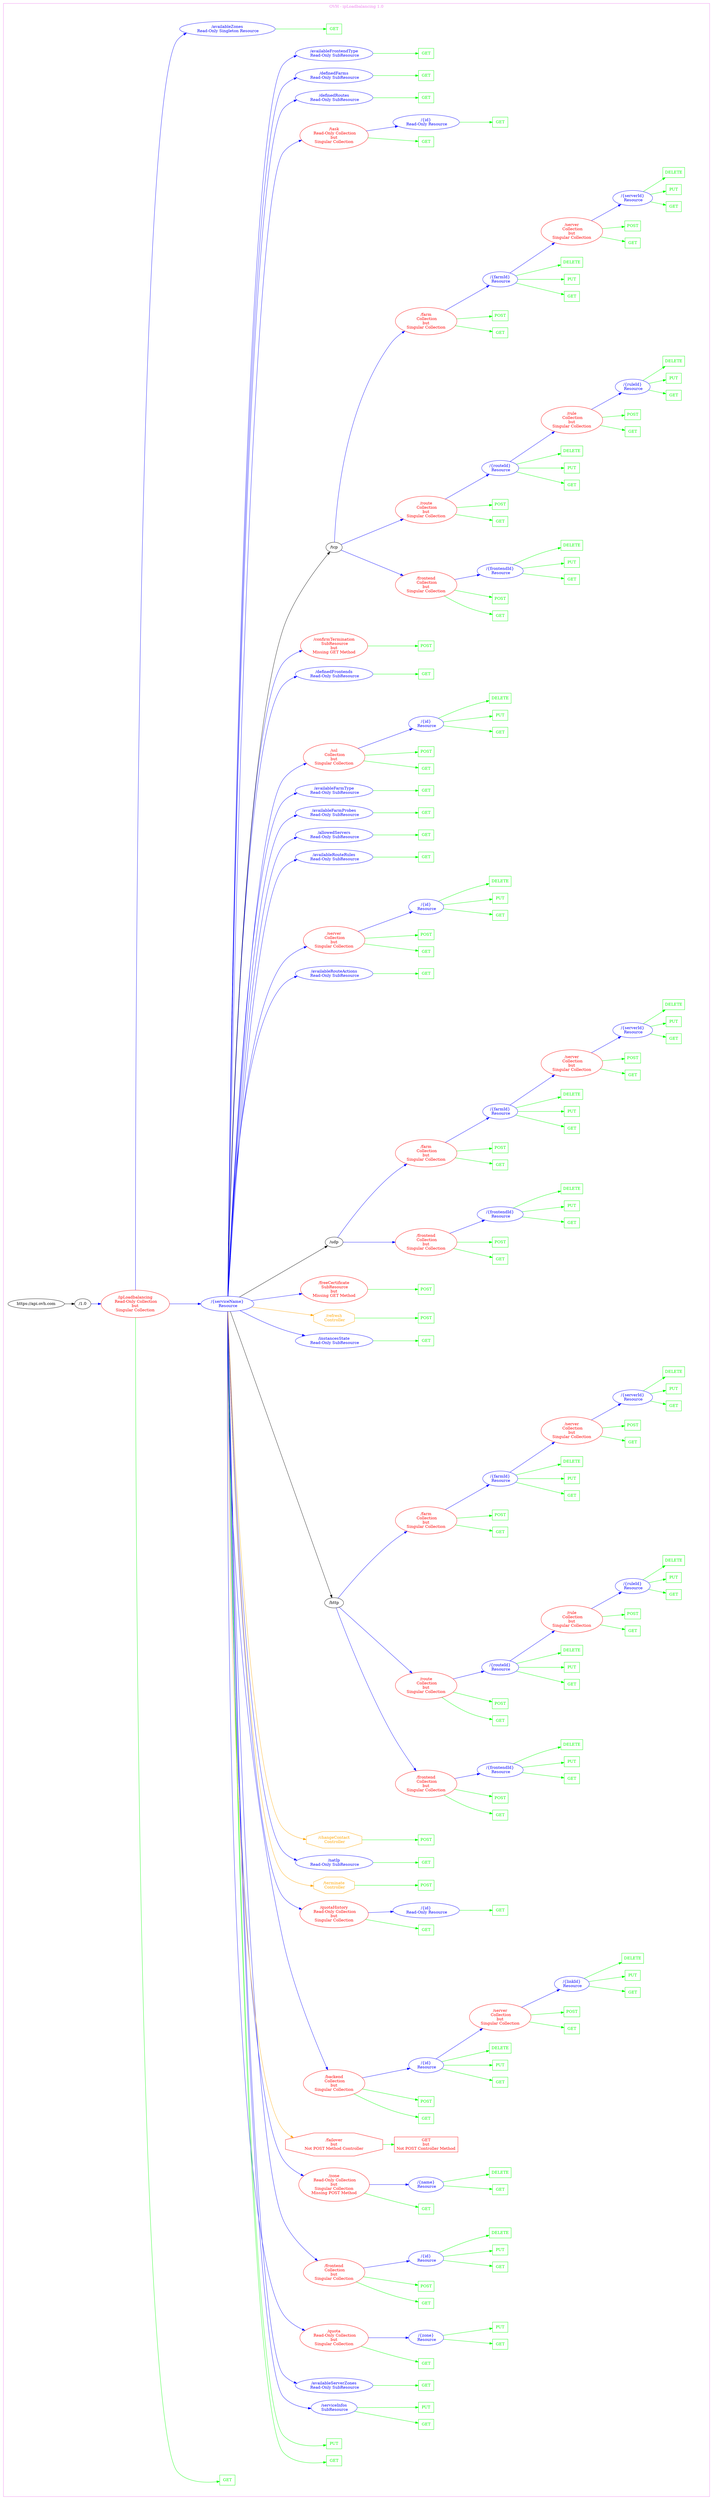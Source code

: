 digraph Cloud_Computing_REST_API {
rankdir="LR";
subgraph cluster_0 {
label="OVH - ipLoadbalancing 1.0"
color=violet
fontcolor=violet
subgraph cluster_1 {
label=""
color=white
fontcolor=white
node1 [label="https://api.ovh.com", shape="ellipse", color="black", fontcolor="black"]
node1 -> node2 [color="black", fontcolor="black"]
subgraph cluster_2 {
label=""
color=white
fontcolor=white
node2 [label="/1.0", shape="ellipse", color="black", fontcolor="black"]
node2 -> node3 [color="blue", fontcolor="blue"]
subgraph cluster_3 {
label=""
color=white
fontcolor=white
node3 [label="/ipLoadbalancing\n Read-Only Collection\nbut\nSingular Collection", shape="ellipse", color="red", fontcolor="red"]
node3 -> node4 [color="green", fontcolor="green"]
subgraph cluster_4 {
label=""
color=white
fontcolor=white
node4 [label="GET", shape="box", color="green", fontcolor="green"]
}
node3 -> node5 [color="blue", fontcolor="blue"]
subgraph cluster_5 {
label=""
color=white
fontcolor=white
node5 [label="/{serviceName}\n Resource", shape="ellipse", color="blue", fontcolor="blue"]
node5 -> node6 [color="green", fontcolor="green"]
subgraph cluster_6 {
label=""
color=white
fontcolor=white
node6 [label="GET", shape="box", color="green", fontcolor="green"]
}
node5 -> node7 [color="green", fontcolor="green"]
subgraph cluster_7 {
label=""
color=white
fontcolor=white
node7 [label="PUT", shape="box", color="green", fontcolor="green"]
}
node5 -> node8 [color="blue", fontcolor="blue"]
subgraph cluster_8 {
label=""
color=white
fontcolor=white
node8 [label="/serviceInfos\n SubResource", shape="ellipse", color="blue", fontcolor="blue"]
node8 -> node9 [color="green", fontcolor="green"]
subgraph cluster_9 {
label=""
color=white
fontcolor=white
node9 [label="GET", shape="box", color="green", fontcolor="green"]
}
node8 -> node10 [color="green", fontcolor="green"]
subgraph cluster_10 {
label=""
color=white
fontcolor=white
node10 [label="PUT", shape="box", color="green", fontcolor="green"]
}
}
node5 -> node11 [color="blue", fontcolor="blue"]
subgraph cluster_11 {
label=""
color=white
fontcolor=white
node11 [label="/availableServerZones\n Read-Only SubResource", shape="ellipse", color="blue", fontcolor="blue"]
node11 -> node12 [color="green", fontcolor="green"]
subgraph cluster_12 {
label=""
color=white
fontcolor=white
node12 [label="GET", shape="box", color="green", fontcolor="green"]
}
}
node5 -> node13 [color="blue", fontcolor="blue"]
subgraph cluster_13 {
label=""
color=white
fontcolor=white
node13 [label="/quota\n Read-Only Collection\nbut\nSingular Collection", shape="ellipse", color="red", fontcolor="red"]
node13 -> node14 [color="green", fontcolor="green"]
subgraph cluster_14 {
label=""
color=white
fontcolor=white
node14 [label="GET", shape="box", color="green", fontcolor="green"]
}
node13 -> node15 [color="blue", fontcolor="blue"]
subgraph cluster_15 {
label=""
color=white
fontcolor=white
node15 [label="/{zone}\n Resource", shape="ellipse", color="blue", fontcolor="blue"]
node15 -> node16 [color="green", fontcolor="green"]
subgraph cluster_16 {
label=""
color=white
fontcolor=white
node16 [label="GET", shape="box", color="green", fontcolor="green"]
}
node15 -> node17 [color="green", fontcolor="green"]
subgraph cluster_17 {
label=""
color=white
fontcolor=white
node17 [label="PUT", shape="box", color="green", fontcolor="green"]
}
}
}
node5 -> node18 [color="blue", fontcolor="blue"]
subgraph cluster_18 {
label=""
color=white
fontcolor=white
node18 [label="/frontend\n Collection\nbut\nSingular Collection", shape="ellipse", color="red", fontcolor="red"]
node18 -> node19 [color="green", fontcolor="green"]
subgraph cluster_19 {
label=""
color=white
fontcolor=white
node19 [label="GET", shape="box", color="green", fontcolor="green"]
}
node18 -> node20 [color="green", fontcolor="green"]
subgraph cluster_20 {
label=""
color=white
fontcolor=white
node20 [label="POST", shape="box", color="green", fontcolor="green"]
}
node18 -> node21 [color="blue", fontcolor="blue"]
subgraph cluster_21 {
label=""
color=white
fontcolor=white
node21 [label="/{id}\n Resource", shape="ellipse", color="blue", fontcolor="blue"]
node21 -> node22 [color="green", fontcolor="green"]
subgraph cluster_22 {
label=""
color=white
fontcolor=white
node22 [label="GET", shape="box", color="green", fontcolor="green"]
}
node21 -> node23 [color="green", fontcolor="green"]
subgraph cluster_23 {
label=""
color=white
fontcolor=white
node23 [label="PUT", shape="box", color="green", fontcolor="green"]
}
node21 -> node24 [color="green", fontcolor="green"]
subgraph cluster_24 {
label=""
color=white
fontcolor=white
node24 [label="DELETE", shape="box", color="green", fontcolor="green"]
}
}
}
node5 -> node25 [color="blue", fontcolor="blue"]
subgraph cluster_25 {
label=""
color=white
fontcolor=white
node25 [label="/zone\n Read-Only Collection\nbut\nSingular Collection\nMissing POST Method", shape="ellipse", color="red", fontcolor="red"]
node25 -> node26 [color="green", fontcolor="green"]
subgraph cluster_26 {
label=""
color=white
fontcolor=white
node26 [label="GET", shape="box", color="green", fontcolor="green"]
}
node25 -> node27 [color="blue", fontcolor="blue"]
subgraph cluster_27 {
label=""
color=white
fontcolor=white
node27 [label="/{name}\n Resource", shape="ellipse", color="blue", fontcolor="blue"]
node27 -> node28 [color="green", fontcolor="green"]
subgraph cluster_28 {
label=""
color=white
fontcolor=white
node28 [label="GET", shape="box", color="green", fontcolor="green"]
}
node27 -> node29 [color="green", fontcolor="green"]
subgraph cluster_29 {
label=""
color=white
fontcolor=white
node29 [label="DELETE", shape="box", color="green", fontcolor="green"]
}
}
}
node5 -> node30 [color="orange", fontcolor="orange"]
subgraph cluster_30 {
label=""
color=white
fontcolor=white
node30 [label="/failover\nbut\nNot POST Method Controller", shape="octagon", color="red", fontcolor="red"]
node30 -> node31 [color="green", fontcolor="green"]
subgraph cluster_31 {
label=""
color=white
fontcolor=white
node31 [label="GET\nbut\nNot POST Controller Method", shape="box", color="red", fontcolor="red"]
}
}
node5 -> node32 [color="blue", fontcolor="blue"]
subgraph cluster_32 {
label=""
color=white
fontcolor=white
node32 [label="/backend\n Collection\nbut\nSingular Collection", shape="ellipse", color="red", fontcolor="red"]
node32 -> node33 [color="green", fontcolor="green"]
subgraph cluster_33 {
label=""
color=white
fontcolor=white
node33 [label="GET", shape="box", color="green", fontcolor="green"]
}
node32 -> node34 [color="green", fontcolor="green"]
subgraph cluster_34 {
label=""
color=white
fontcolor=white
node34 [label="POST", shape="box", color="green", fontcolor="green"]
}
node32 -> node35 [color="blue", fontcolor="blue"]
subgraph cluster_35 {
label=""
color=white
fontcolor=white
node35 [label="/{id}\n Resource", shape="ellipse", color="blue", fontcolor="blue"]
node35 -> node36 [color="green", fontcolor="green"]
subgraph cluster_36 {
label=""
color=white
fontcolor=white
node36 [label="GET", shape="box", color="green", fontcolor="green"]
}
node35 -> node37 [color="green", fontcolor="green"]
subgraph cluster_37 {
label=""
color=white
fontcolor=white
node37 [label="PUT", shape="box", color="green", fontcolor="green"]
}
node35 -> node38 [color="green", fontcolor="green"]
subgraph cluster_38 {
label=""
color=white
fontcolor=white
node38 [label="DELETE", shape="box", color="green", fontcolor="green"]
}
node35 -> node39 [color="blue", fontcolor="blue"]
subgraph cluster_39 {
label=""
color=white
fontcolor=white
node39 [label="/server\n Collection\nbut\nSingular Collection", shape="ellipse", color="red", fontcolor="red"]
node39 -> node40 [color="green", fontcolor="green"]
subgraph cluster_40 {
label=""
color=white
fontcolor=white
node40 [label="GET", shape="box", color="green", fontcolor="green"]
}
node39 -> node41 [color="green", fontcolor="green"]
subgraph cluster_41 {
label=""
color=white
fontcolor=white
node41 [label="POST", shape="box", color="green", fontcolor="green"]
}
node39 -> node42 [color="blue", fontcolor="blue"]
subgraph cluster_42 {
label=""
color=white
fontcolor=white
node42 [label="/{linkId}\n Resource", shape="ellipse", color="blue", fontcolor="blue"]
node42 -> node43 [color="green", fontcolor="green"]
subgraph cluster_43 {
label=""
color=white
fontcolor=white
node43 [label="GET", shape="box", color="green", fontcolor="green"]
}
node42 -> node44 [color="green", fontcolor="green"]
subgraph cluster_44 {
label=""
color=white
fontcolor=white
node44 [label="PUT", shape="box", color="green", fontcolor="green"]
}
node42 -> node45 [color="green", fontcolor="green"]
subgraph cluster_45 {
label=""
color=white
fontcolor=white
node45 [label="DELETE", shape="box", color="green", fontcolor="green"]
}
}
}
}
}
node5 -> node46 [color="blue", fontcolor="blue"]
subgraph cluster_46 {
label=""
color=white
fontcolor=white
node46 [label="/quotaHistory\n Read-Only Collection\nbut\nSingular Collection", shape="ellipse", color="red", fontcolor="red"]
node46 -> node47 [color="green", fontcolor="green"]
subgraph cluster_47 {
label=""
color=white
fontcolor=white
node47 [label="GET", shape="box", color="green", fontcolor="green"]
}
node46 -> node48 [color="blue", fontcolor="blue"]
subgraph cluster_48 {
label=""
color=white
fontcolor=white
node48 [label="/{id}\n Read-Only Resource", shape="ellipse", color="blue", fontcolor="blue"]
node48 -> node49 [color="green", fontcolor="green"]
subgraph cluster_49 {
label=""
color=white
fontcolor=white
node49 [label="GET", shape="box", color="green", fontcolor="green"]
}
}
}
node5 -> node50 [color="orange", fontcolor="orange"]
subgraph cluster_50 {
label=""
color=white
fontcolor=white
node50 [label="/terminate\n Controller", shape="octagon", color="orange", fontcolor="orange"]
node50 -> node51 [color="green", fontcolor="green"]
subgraph cluster_51 {
label=""
color=white
fontcolor=white
node51 [label="POST", shape="box", color="green", fontcolor="green"]
}
}
node5 -> node52 [color="blue", fontcolor="blue"]
subgraph cluster_52 {
label=""
color=white
fontcolor=white
node52 [label="/natIp\n Read-Only SubResource", shape="ellipse", color="blue", fontcolor="blue"]
node52 -> node53 [color="green", fontcolor="green"]
subgraph cluster_53 {
label=""
color=white
fontcolor=white
node53 [label="GET", shape="box", color="green", fontcolor="green"]
}
}
node5 -> node54 [color="orange", fontcolor="orange"]
subgraph cluster_54 {
label=""
color=white
fontcolor=white
node54 [label="/changeContact\n Controller", shape="octagon", color="orange", fontcolor="orange"]
node54 -> node55 [color="green", fontcolor="green"]
subgraph cluster_55 {
label=""
color=white
fontcolor=white
node55 [label="POST", shape="box", color="green", fontcolor="green"]
}
}
node5 -> node56 [color="black", fontcolor="black"]
subgraph cluster_56 {
label=""
color=white
fontcolor=white
node56 [label="/http", shape="ellipse", color="black", fontcolor="black"]
node56 -> node57 [color="blue", fontcolor="blue"]
subgraph cluster_57 {
label=""
color=white
fontcolor=white
node57 [label="/frontend\n Collection\nbut\nSingular Collection", shape="ellipse", color="red", fontcolor="red"]
node57 -> node58 [color="green", fontcolor="green"]
subgraph cluster_58 {
label=""
color=white
fontcolor=white
node58 [label="GET", shape="box", color="green", fontcolor="green"]
}
node57 -> node59 [color="green", fontcolor="green"]
subgraph cluster_59 {
label=""
color=white
fontcolor=white
node59 [label="POST", shape="box", color="green", fontcolor="green"]
}
node57 -> node60 [color="blue", fontcolor="blue"]
subgraph cluster_60 {
label=""
color=white
fontcolor=white
node60 [label="/{frontendId}\n Resource", shape="ellipse", color="blue", fontcolor="blue"]
node60 -> node61 [color="green", fontcolor="green"]
subgraph cluster_61 {
label=""
color=white
fontcolor=white
node61 [label="GET", shape="box", color="green", fontcolor="green"]
}
node60 -> node62 [color="green", fontcolor="green"]
subgraph cluster_62 {
label=""
color=white
fontcolor=white
node62 [label="PUT", shape="box", color="green", fontcolor="green"]
}
node60 -> node63 [color="green", fontcolor="green"]
subgraph cluster_63 {
label=""
color=white
fontcolor=white
node63 [label="DELETE", shape="box", color="green", fontcolor="green"]
}
}
}
node56 -> node64 [color="blue", fontcolor="blue"]
subgraph cluster_64 {
label=""
color=white
fontcolor=white
node64 [label="/route\n Collection\nbut\nSingular Collection", shape="ellipse", color="red", fontcolor="red"]
node64 -> node65 [color="green", fontcolor="green"]
subgraph cluster_65 {
label=""
color=white
fontcolor=white
node65 [label="GET", shape="box", color="green", fontcolor="green"]
}
node64 -> node66 [color="green", fontcolor="green"]
subgraph cluster_66 {
label=""
color=white
fontcolor=white
node66 [label="POST", shape="box", color="green", fontcolor="green"]
}
node64 -> node67 [color="blue", fontcolor="blue"]
subgraph cluster_67 {
label=""
color=white
fontcolor=white
node67 [label="/{routeId}\n Resource", shape="ellipse", color="blue", fontcolor="blue"]
node67 -> node68 [color="green", fontcolor="green"]
subgraph cluster_68 {
label=""
color=white
fontcolor=white
node68 [label="GET", shape="box", color="green", fontcolor="green"]
}
node67 -> node69 [color="green", fontcolor="green"]
subgraph cluster_69 {
label=""
color=white
fontcolor=white
node69 [label="PUT", shape="box", color="green", fontcolor="green"]
}
node67 -> node70 [color="green", fontcolor="green"]
subgraph cluster_70 {
label=""
color=white
fontcolor=white
node70 [label="DELETE", shape="box", color="green", fontcolor="green"]
}
node67 -> node71 [color="blue", fontcolor="blue"]
subgraph cluster_71 {
label=""
color=white
fontcolor=white
node71 [label="/rule\n Collection\nbut\nSingular Collection", shape="ellipse", color="red", fontcolor="red"]
node71 -> node72 [color="green", fontcolor="green"]
subgraph cluster_72 {
label=""
color=white
fontcolor=white
node72 [label="GET", shape="box", color="green", fontcolor="green"]
}
node71 -> node73 [color="green", fontcolor="green"]
subgraph cluster_73 {
label=""
color=white
fontcolor=white
node73 [label="POST", shape="box", color="green", fontcolor="green"]
}
node71 -> node74 [color="blue", fontcolor="blue"]
subgraph cluster_74 {
label=""
color=white
fontcolor=white
node74 [label="/{ruleId}\n Resource", shape="ellipse", color="blue", fontcolor="blue"]
node74 -> node75 [color="green", fontcolor="green"]
subgraph cluster_75 {
label=""
color=white
fontcolor=white
node75 [label="GET", shape="box", color="green", fontcolor="green"]
}
node74 -> node76 [color="green", fontcolor="green"]
subgraph cluster_76 {
label=""
color=white
fontcolor=white
node76 [label="PUT", shape="box", color="green", fontcolor="green"]
}
node74 -> node77 [color="green", fontcolor="green"]
subgraph cluster_77 {
label=""
color=white
fontcolor=white
node77 [label="DELETE", shape="box", color="green", fontcolor="green"]
}
}
}
}
}
node56 -> node78 [color="blue", fontcolor="blue"]
subgraph cluster_78 {
label=""
color=white
fontcolor=white
node78 [label="/farm\n Collection\nbut\nSingular Collection", shape="ellipse", color="red", fontcolor="red"]
node78 -> node79 [color="green", fontcolor="green"]
subgraph cluster_79 {
label=""
color=white
fontcolor=white
node79 [label="GET", shape="box", color="green", fontcolor="green"]
}
node78 -> node80 [color="green", fontcolor="green"]
subgraph cluster_80 {
label=""
color=white
fontcolor=white
node80 [label="POST", shape="box", color="green", fontcolor="green"]
}
node78 -> node81 [color="blue", fontcolor="blue"]
subgraph cluster_81 {
label=""
color=white
fontcolor=white
node81 [label="/{farmId}\n Resource", shape="ellipse", color="blue", fontcolor="blue"]
node81 -> node82 [color="green", fontcolor="green"]
subgraph cluster_82 {
label=""
color=white
fontcolor=white
node82 [label="GET", shape="box", color="green", fontcolor="green"]
}
node81 -> node83 [color="green", fontcolor="green"]
subgraph cluster_83 {
label=""
color=white
fontcolor=white
node83 [label="PUT", shape="box", color="green", fontcolor="green"]
}
node81 -> node84 [color="green", fontcolor="green"]
subgraph cluster_84 {
label=""
color=white
fontcolor=white
node84 [label="DELETE", shape="box", color="green", fontcolor="green"]
}
node81 -> node85 [color="blue", fontcolor="blue"]
subgraph cluster_85 {
label=""
color=white
fontcolor=white
node85 [label="/server\n Collection\nbut\nSingular Collection", shape="ellipse", color="red", fontcolor="red"]
node85 -> node86 [color="green", fontcolor="green"]
subgraph cluster_86 {
label=""
color=white
fontcolor=white
node86 [label="GET", shape="box", color="green", fontcolor="green"]
}
node85 -> node87 [color="green", fontcolor="green"]
subgraph cluster_87 {
label=""
color=white
fontcolor=white
node87 [label="POST", shape="box", color="green", fontcolor="green"]
}
node85 -> node88 [color="blue", fontcolor="blue"]
subgraph cluster_88 {
label=""
color=white
fontcolor=white
node88 [label="/{serverId}\n Resource", shape="ellipse", color="blue", fontcolor="blue"]
node88 -> node89 [color="green", fontcolor="green"]
subgraph cluster_89 {
label=""
color=white
fontcolor=white
node89 [label="GET", shape="box", color="green", fontcolor="green"]
}
node88 -> node90 [color="green", fontcolor="green"]
subgraph cluster_90 {
label=""
color=white
fontcolor=white
node90 [label="PUT", shape="box", color="green", fontcolor="green"]
}
node88 -> node91 [color="green", fontcolor="green"]
subgraph cluster_91 {
label=""
color=white
fontcolor=white
node91 [label="DELETE", shape="box", color="green", fontcolor="green"]
}
}
}
}
}
}
node5 -> node92 [color="blue", fontcolor="blue"]
subgraph cluster_92 {
label=""
color=white
fontcolor=white
node92 [label="/instancesState\n Read-Only SubResource", shape="ellipse", color="blue", fontcolor="blue"]
node92 -> node93 [color="green", fontcolor="green"]
subgraph cluster_93 {
label=""
color=white
fontcolor=white
node93 [label="GET", shape="box", color="green", fontcolor="green"]
}
}
node5 -> node94 [color="orange", fontcolor="orange"]
subgraph cluster_94 {
label=""
color=white
fontcolor=white
node94 [label="/refresh\n Controller", shape="octagon", color="orange", fontcolor="orange"]
node94 -> node95 [color="green", fontcolor="green"]
subgraph cluster_95 {
label=""
color=white
fontcolor=white
node95 [label="POST", shape="box", color="green", fontcolor="green"]
}
}
node5 -> node96 [color="blue", fontcolor="blue"]
subgraph cluster_96 {
label=""
color=white
fontcolor=white
node96 [label="/freeCertificate\n SubResource\nbut\nMissing GET Method", shape="ellipse", color="red", fontcolor="red"]
node96 -> node97 [color="green", fontcolor="green"]
subgraph cluster_97 {
label=""
color=white
fontcolor=white
node97 [label="POST", shape="box", color="green", fontcolor="green"]
}
}
node5 -> node98 [color="black", fontcolor="black"]
subgraph cluster_98 {
label=""
color=white
fontcolor=white
node98 [label="/udp", shape="ellipse", color="black", fontcolor="black"]
node98 -> node99 [color="blue", fontcolor="blue"]
subgraph cluster_99 {
label=""
color=white
fontcolor=white
node99 [label="/frontend\n Collection\nbut\nSingular Collection", shape="ellipse", color="red", fontcolor="red"]
node99 -> node100 [color="green", fontcolor="green"]
subgraph cluster_100 {
label=""
color=white
fontcolor=white
node100 [label="GET", shape="box", color="green", fontcolor="green"]
}
node99 -> node101 [color="green", fontcolor="green"]
subgraph cluster_101 {
label=""
color=white
fontcolor=white
node101 [label="POST", shape="box", color="green", fontcolor="green"]
}
node99 -> node102 [color="blue", fontcolor="blue"]
subgraph cluster_102 {
label=""
color=white
fontcolor=white
node102 [label="/{frontendId}\n Resource", shape="ellipse", color="blue", fontcolor="blue"]
node102 -> node103 [color="green", fontcolor="green"]
subgraph cluster_103 {
label=""
color=white
fontcolor=white
node103 [label="GET", shape="box", color="green", fontcolor="green"]
}
node102 -> node104 [color="green", fontcolor="green"]
subgraph cluster_104 {
label=""
color=white
fontcolor=white
node104 [label="PUT", shape="box", color="green", fontcolor="green"]
}
node102 -> node105 [color="green", fontcolor="green"]
subgraph cluster_105 {
label=""
color=white
fontcolor=white
node105 [label="DELETE", shape="box", color="green", fontcolor="green"]
}
}
}
node98 -> node106 [color="blue", fontcolor="blue"]
subgraph cluster_106 {
label=""
color=white
fontcolor=white
node106 [label="/farm\n Collection\nbut\nSingular Collection", shape="ellipse", color="red", fontcolor="red"]
node106 -> node107 [color="green", fontcolor="green"]
subgraph cluster_107 {
label=""
color=white
fontcolor=white
node107 [label="GET", shape="box", color="green", fontcolor="green"]
}
node106 -> node108 [color="green", fontcolor="green"]
subgraph cluster_108 {
label=""
color=white
fontcolor=white
node108 [label="POST", shape="box", color="green", fontcolor="green"]
}
node106 -> node109 [color="blue", fontcolor="blue"]
subgraph cluster_109 {
label=""
color=white
fontcolor=white
node109 [label="/{farmId}\n Resource", shape="ellipse", color="blue", fontcolor="blue"]
node109 -> node110 [color="green", fontcolor="green"]
subgraph cluster_110 {
label=""
color=white
fontcolor=white
node110 [label="GET", shape="box", color="green", fontcolor="green"]
}
node109 -> node111 [color="green", fontcolor="green"]
subgraph cluster_111 {
label=""
color=white
fontcolor=white
node111 [label="PUT", shape="box", color="green", fontcolor="green"]
}
node109 -> node112 [color="green", fontcolor="green"]
subgraph cluster_112 {
label=""
color=white
fontcolor=white
node112 [label="DELETE", shape="box", color="green", fontcolor="green"]
}
node109 -> node113 [color="blue", fontcolor="blue"]
subgraph cluster_113 {
label=""
color=white
fontcolor=white
node113 [label="/server\n Collection\nbut\nSingular Collection", shape="ellipse", color="red", fontcolor="red"]
node113 -> node114 [color="green", fontcolor="green"]
subgraph cluster_114 {
label=""
color=white
fontcolor=white
node114 [label="GET", shape="box", color="green", fontcolor="green"]
}
node113 -> node115 [color="green", fontcolor="green"]
subgraph cluster_115 {
label=""
color=white
fontcolor=white
node115 [label="POST", shape="box", color="green", fontcolor="green"]
}
node113 -> node116 [color="blue", fontcolor="blue"]
subgraph cluster_116 {
label=""
color=white
fontcolor=white
node116 [label="/{serverId}\n Resource", shape="ellipse", color="blue", fontcolor="blue"]
node116 -> node117 [color="green", fontcolor="green"]
subgraph cluster_117 {
label=""
color=white
fontcolor=white
node117 [label="GET", shape="box", color="green", fontcolor="green"]
}
node116 -> node118 [color="green", fontcolor="green"]
subgraph cluster_118 {
label=""
color=white
fontcolor=white
node118 [label="PUT", shape="box", color="green", fontcolor="green"]
}
node116 -> node119 [color="green", fontcolor="green"]
subgraph cluster_119 {
label=""
color=white
fontcolor=white
node119 [label="DELETE", shape="box", color="green", fontcolor="green"]
}
}
}
}
}
}
node5 -> node120 [color="blue", fontcolor="blue"]
subgraph cluster_120 {
label=""
color=white
fontcolor=white
node120 [label="/availableRouteActions\n Read-Only SubResource", shape="ellipse", color="blue", fontcolor="blue"]
node120 -> node121 [color="green", fontcolor="green"]
subgraph cluster_121 {
label=""
color=white
fontcolor=white
node121 [label="GET", shape="box", color="green", fontcolor="green"]
}
}
node5 -> node122 [color="blue", fontcolor="blue"]
subgraph cluster_122 {
label=""
color=white
fontcolor=white
node122 [label="/server\n Collection\nbut\nSingular Collection", shape="ellipse", color="red", fontcolor="red"]
node122 -> node123 [color="green", fontcolor="green"]
subgraph cluster_123 {
label=""
color=white
fontcolor=white
node123 [label="GET", shape="box", color="green", fontcolor="green"]
}
node122 -> node124 [color="green", fontcolor="green"]
subgraph cluster_124 {
label=""
color=white
fontcolor=white
node124 [label="POST", shape="box", color="green", fontcolor="green"]
}
node122 -> node125 [color="blue", fontcolor="blue"]
subgraph cluster_125 {
label=""
color=white
fontcolor=white
node125 [label="/{id}\n Resource", shape="ellipse", color="blue", fontcolor="blue"]
node125 -> node126 [color="green", fontcolor="green"]
subgraph cluster_126 {
label=""
color=white
fontcolor=white
node126 [label="GET", shape="box", color="green", fontcolor="green"]
}
node125 -> node127 [color="green", fontcolor="green"]
subgraph cluster_127 {
label=""
color=white
fontcolor=white
node127 [label="PUT", shape="box", color="green", fontcolor="green"]
}
node125 -> node128 [color="green", fontcolor="green"]
subgraph cluster_128 {
label=""
color=white
fontcolor=white
node128 [label="DELETE", shape="box", color="green", fontcolor="green"]
}
}
}
node5 -> node129 [color="blue", fontcolor="blue"]
subgraph cluster_129 {
label=""
color=white
fontcolor=white
node129 [label="/availableRouteRules\n Read-Only SubResource", shape="ellipse", color="blue", fontcolor="blue"]
node129 -> node130 [color="green", fontcolor="green"]
subgraph cluster_130 {
label=""
color=white
fontcolor=white
node130 [label="GET", shape="box", color="green", fontcolor="green"]
}
}
node5 -> node131 [color="blue", fontcolor="blue"]
subgraph cluster_131 {
label=""
color=white
fontcolor=white
node131 [label="/allowedServers\n Read-Only SubResource", shape="ellipse", color="blue", fontcolor="blue"]
node131 -> node132 [color="green", fontcolor="green"]
subgraph cluster_132 {
label=""
color=white
fontcolor=white
node132 [label="GET", shape="box", color="green", fontcolor="green"]
}
}
node5 -> node133 [color="blue", fontcolor="blue"]
subgraph cluster_133 {
label=""
color=white
fontcolor=white
node133 [label="/availableFarmProbes\n Read-Only SubResource", shape="ellipse", color="blue", fontcolor="blue"]
node133 -> node134 [color="green", fontcolor="green"]
subgraph cluster_134 {
label=""
color=white
fontcolor=white
node134 [label="GET", shape="box", color="green", fontcolor="green"]
}
}
node5 -> node135 [color="blue", fontcolor="blue"]
subgraph cluster_135 {
label=""
color=white
fontcolor=white
node135 [label="/availableFarmType\n Read-Only SubResource", shape="ellipse", color="blue", fontcolor="blue"]
node135 -> node136 [color="green", fontcolor="green"]
subgraph cluster_136 {
label=""
color=white
fontcolor=white
node136 [label="GET", shape="box", color="green", fontcolor="green"]
}
}
node5 -> node137 [color="blue", fontcolor="blue"]
subgraph cluster_137 {
label=""
color=white
fontcolor=white
node137 [label="/ssl\n Collection\nbut\nSingular Collection", shape="ellipse", color="red", fontcolor="red"]
node137 -> node138 [color="green", fontcolor="green"]
subgraph cluster_138 {
label=""
color=white
fontcolor=white
node138 [label="GET", shape="box", color="green", fontcolor="green"]
}
node137 -> node139 [color="green", fontcolor="green"]
subgraph cluster_139 {
label=""
color=white
fontcolor=white
node139 [label="POST", shape="box", color="green", fontcolor="green"]
}
node137 -> node140 [color="blue", fontcolor="blue"]
subgraph cluster_140 {
label=""
color=white
fontcolor=white
node140 [label="/{id}\n Resource", shape="ellipse", color="blue", fontcolor="blue"]
node140 -> node141 [color="green", fontcolor="green"]
subgraph cluster_141 {
label=""
color=white
fontcolor=white
node141 [label="GET", shape="box", color="green", fontcolor="green"]
}
node140 -> node142 [color="green", fontcolor="green"]
subgraph cluster_142 {
label=""
color=white
fontcolor=white
node142 [label="PUT", shape="box", color="green", fontcolor="green"]
}
node140 -> node143 [color="green", fontcolor="green"]
subgraph cluster_143 {
label=""
color=white
fontcolor=white
node143 [label="DELETE", shape="box", color="green", fontcolor="green"]
}
}
}
node5 -> node144 [color="blue", fontcolor="blue"]
subgraph cluster_144 {
label=""
color=white
fontcolor=white
node144 [label="/definedFrontends\n Read-Only SubResource", shape="ellipse", color="blue", fontcolor="blue"]
node144 -> node145 [color="green", fontcolor="green"]
subgraph cluster_145 {
label=""
color=white
fontcolor=white
node145 [label="GET", shape="box", color="green", fontcolor="green"]
}
}
node5 -> node146 [color="blue", fontcolor="blue"]
subgraph cluster_146 {
label=""
color=white
fontcolor=white
node146 [label="/confirmTermination\n SubResource\nbut\nMissing GET Method", shape="ellipse", color="red", fontcolor="red"]
node146 -> node147 [color="green", fontcolor="green"]
subgraph cluster_147 {
label=""
color=white
fontcolor=white
node147 [label="POST", shape="box", color="green", fontcolor="green"]
}
}
node5 -> node148 [color="black", fontcolor="black"]
subgraph cluster_148 {
label=""
color=white
fontcolor=white
node148 [label="/tcp", shape="ellipse", color="black", fontcolor="black"]
node148 -> node149 [color="blue", fontcolor="blue"]
subgraph cluster_149 {
label=""
color=white
fontcolor=white
node149 [label="/frontend\n Collection\nbut\nSingular Collection", shape="ellipse", color="red", fontcolor="red"]
node149 -> node150 [color="green", fontcolor="green"]
subgraph cluster_150 {
label=""
color=white
fontcolor=white
node150 [label="GET", shape="box", color="green", fontcolor="green"]
}
node149 -> node151 [color="green", fontcolor="green"]
subgraph cluster_151 {
label=""
color=white
fontcolor=white
node151 [label="POST", shape="box", color="green", fontcolor="green"]
}
node149 -> node152 [color="blue", fontcolor="blue"]
subgraph cluster_152 {
label=""
color=white
fontcolor=white
node152 [label="/{frontendId}\n Resource", shape="ellipse", color="blue", fontcolor="blue"]
node152 -> node153 [color="green", fontcolor="green"]
subgraph cluster_153 {
label=""
color=white
fontcolor=white
node153 [label="GET", shape="box", color="green", fontcolor="green"]
}
node152 -> node154 [color="green", fontcolor="green"]
subgraph cluster_154 {
label=""
color=white
fontcolor=white
node154 [label="PUT", shape="box", color="green", fontcolor="green"]
}
node152 -> node155 [color="green", fontcolor="green"]
subgraph cluster_155 {
label=""
color=white
fontcolor=white
node155 [label="DELETE", shape="box", color="green", fontcolor="green"]
}
}
}
node148 -> node156 [color="blue", fontcolor="blue"]
subgraph cluster_156 {
label=""
color=white
fontcolor=white
node156 [label="/route\n Collection\nbut\nSingular Collection", shape="ellipse", color="red", fontcolor="red"]
node156 -> node157 [color="green", fontcolor="green"]
subgraph cluster_157 {
label=""
color=white
fontcolor=white
node157 [label="GET", shape="box", color="green", fontcolor="green"]
}
node156 -> node158 [color="green", fontcolor="green"]
subgraph cluster_158 {
label=""
color=white
fontcolor=white
node158 [label="POST", shape="box", color="green", fontcolor="green"]
}
node156 -> node159 [color="blue", fontcolor="blue"]
subgraph cluster_159 {
label=""
color=white
fontcolor=white
node159 [label="/{routeId}\n Resource", shape="ellipse", color="blue", fontcolor="blue"]
node159 -> node160 [color="green", fontcolor="green"]
subgraph cluster_160 {
label=""
color=white
fontcolor=white
node160 [label="GET", shape="box", color="green", fontcolor="green"]
}
node159 -> node161 [color="green", fontcolor="green"]
subgraph cluster_161 {
label=""
color=white
fontcolor=white
node161 [label="PUT", shape="box", color="green", fontcolor="green"]
}
node159 -> node162 [color="green", fontcolor="green"]
subgraph cluster_162 {
label=""
color=white
fontcolor=white
node162 [label="DELETE", shape="box", color="green", fontcolor="green"]
}
node159 -> node163 [color="blue", fontcolor="blue"]
subgraph cluster_163 {
label=""
color=white
fontcolor=white
node163 [label="/rule\n Collection\nbut\nSingular Collection", shape="ellipse", color="red", fontcolor="red"]
node163 -> node164 [color="green", fontcolor="green"]
subgraph cluster_164 {
label=""
color=white
fontcolor=white
node164 [label="GET", shape="box", color="green", fontcolor="green"]
}
node163 -> node165 [color="green", fontcolor="green"]
subgraph cluster_165 {
label=""
color=white
fontcolor=white
node165 [label="POST", shape="box", color="green", fontcolor="green"]
}
node163 -> node166 [color="blue", fontcolor="blue"]
subgraph cluster_166 {
label=""
color=white
fontcolor=white
node166 [label="/{ruleId}\n Resource", shape="ellipse", color="blue", fontcolor="blue"]
node166 -> node167 [color="green", fontcolor="green"]
subgraph cluster_167 {
label=""
color=white
fontcolor=white
node167 [label="GET", shape="box", color="green", fontcolor="green"]
}
node166 -> node168 [color="green", fontcolor="green"]
subgraph cluster_168 {
label=""
color=white
fontcolor=white
node168 [label="PUT", shape="box", color="green", fontcolor="green"]
}
node166 -> node169 [color="green", fontcolor="green"]
subgraph cluster_169 {
label=""
color=white
fontcolor=white
node169 [label="DELETE", shape="box", color="green", fontcolor="green"]
}
}
}
}
}
node148 -> node170 [color="blue", fontcolor="blue"]
subgraph cluster_170 {
label=""
color=white
fontcolor=white
node170 [label="/farm\n Collection\nbut\nSingular Collection", shape="ellipse", color="red", fontcolor="red"]
node170 -> node171 [color="green", fontcolor="green"]
subgraph cluster_171 {
label=""
color=white
fontcolor=white
node171 [label="GET", shape="box", color="green", fontcolor="green"]
}
node170 -> node172 [color="green", fontcolor="green"]
subgraph cluster_172 {
label=""
color=white
fontcolor=white
node172 [label="POST", shape="box", color="green", fontcolor="green"]
}
node170 -> node173 [color="blue", fontcolor="blue"]
subgraph cluster_173 {
label=""
color=white
fontcolor=white
node173 [label="/{farmId}\n Resource", shape="ellipse", color="blue", fontcolor="blue"]
node173 -> node174 [color="green", fontcolor="green"]
subgraph cluster_174 {
label=""
color=white
fontcolor=white
node174 [label="GET", shape="box", color="green", fontcolor="green"]
}
node173 -> node175 [color="green", fontcolor="green"]
subgraph cluster_175 {
label=""
color=white
fontcolor=white
node175 [label="PUT", shape="box", color="green", fontcolor="green"]
}
node173 -> node176 [color="green", fontcolor="green"]
subgraph cluster_176 {
label=""
color=white
fontcolor=white
node176 [label="DELETE", shape="box", color="green", fontcolor="green"]
}
node173 -> node177 [color="blue", fontcolor="blue"]
subgraph cluster_177 {
label=""
color=white
fontcolor=white
node177 [label="/server\n Collection\nbut\nSingular Collection", shape="ellipse", color="red", fontcolor="red"]
node177 -> node178 [color="green", fontcolor="green"]
subgraph cluster_178 {
label=""
color=white
fontcolor=white
node178 [label="GET", shape="box", color="green", fontcolor="green"]
}
node177 -> node179 [color="green", fontcolor="green"]
subgraph cluster_179 {
label=""
color=white
fontcolor=white
node179 [label="POST", shape="box", color="green", fontcolor="green"]
}
node177 -> node180 [color="blue", fontcolor="blue"]
subgraph cluster_180 {
label=""
color=white
fontcolor=white
node180 [label="/{serverId}\n Resource", shape="ellipse", color="blue", fontcolor="blue"]
node180 -> node181 [color="green", fontcolor="green"]
subgraph cluster_181 {
label=""
color=white
fontcolor=white
node181 [label="GET", shape="box", color="green", fontcolor="green"]
}
node180 -> node182 [color="green", fontcolor="green"]
subgraph cluster_182 {
label=""
color=white
fontcolor=white
node182 [label="PUT", shape="box", color="green", fontcolor="green"]
}
node180 -> node183 [color="green", fontcolor="green"]
subgraph cluster_183 {
label=""
color=white
fontcolor=white
node183 [label="DELETE", shape="box", color="green", fontcolor="green"]
}
}
}
}
}
}
node5 -> node184 [color="blue", fontcolor="blue"]
subgraph cluster_184 {
label=""
color=white
fontcolor=white
node184 [label="/task\n Read-Only Collection\nbut\nSingular Collection", shape="ellipse", color="red", fontcolor="red"]
node184 -> node185 [color="green", fontcolor="green"]
subgraph cluster_185 {
label=""
color=white
fontcolor=white
node185 [label="GET", shape="box", color="green", fontcolor="green"]
}
node184 -> node186 [color="blue", fontcolor="blue"]
subgraph cluster_186 {
label=""
color=white
fontcolor=white
node186 [label="/{id}\n Read-Only Resource", shape="ellipse", color="blue", fontcolor="blue"]
node186 -> node187 [color="green", fontcolor="green"]
subgraph cluster_187 {
label=""
color=white
fontcolor=white
node187 [label="GET", shape="box", color="green", fontcolor="green"]
}
}
}
node5 -> node188 [color="blue", fontcolor="blue"]
subgraph cluster_188 {
label=""
color=white
fontcolor=white
node188 [label="/definedRoutes\n Read-Only SubResource", shape="ellipse", color="blue", fontcolor="blue"]
node188 -> node189 [color="green", fontcolor="green"]
subgraph cluster_189 {
label=""
color=white
fontcolor=white
node189 [label="GET", shape="box", color="green", fontcolor="green"]
}
}
node5 -> node190 [color="blue", fontcolor="blue"]
subgraph cluster_190 {
label=""
color=white
fontcolor=white
node190 [label="/definedFarms\n Read-Only SubResource", shape="ellipse", color="blue", fontcolor="blue"]
node190 -> node191 [color="green", fontcolor="green"]
subgraph cluster_191 {
label=""
color=white
fontcolor=white
node191 [label="GET", shape="box", color="green", fontcolor="green"]
}
}
node5 -> node192 [color="blue", fontcolor="blue"]
subgraph cluster_192 {
label=""
color=white
fontcolor=white
node192 [label="/availableFrontendType\n Read-Only SubResource", shape="ellipse", color="blue", fontcolor="blue"]
node192 -> node193 [color="green", fontcolor="green"]
subgraph cluster_193 {
label=""
color=white
fontcolor=white
node193 [label="GET", shape="box", color="green", fontcolor="green"]
}
}
}
node3 -> node194 [color="blue", fontcolor="blue"]
subgraph cluster_194 {
label=""
color=white
fontcolor=white
node194 [label="/availableZones\n Read-Only Singleton Resource", shape="ellipse", color="blue", fontcolor="blue"]
node194 -> node195 [color="green", fontcolor="green"]
subgraph cluster_195 {
label=""
color=white
fontcolor=white
node195 [label="GET", shape="box", color="green", fontcolor="green"]
}
}
}
}
}
}
}

